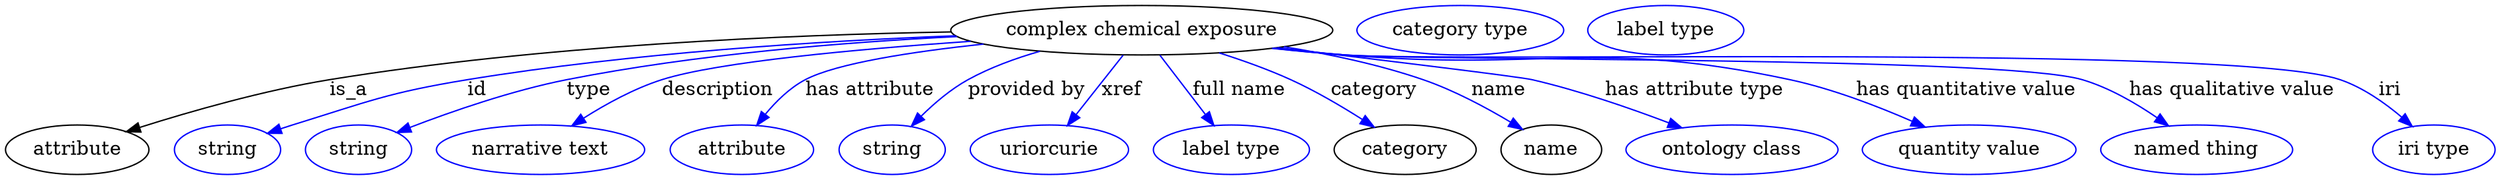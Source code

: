 digraph {
	graph [bb="0,0,1802.2,123"];
	node [label="\N"];
	"complex chemical exposure"	[height=0.5,
		label="complex chemical exposure",
		pos="821,105",
		width=3.8455];
	attribute	[height=0.5,
		pos="51.995,18",
		width=1.4443];
	"complex chemical exposure" -> attribute	[label=is_a,
		lp="253,61.5",
		pos="e,88.065,31.027 683.17,103.3 564.72,100.89 389.69,93.026 239,69 189.95,61.18 135.21,45.724 97.692,34.056"];
	id	[color=blue,
		height=0.5,
		label=string,
		pos="160,18",
		width=1.0652];
	"complex chemical exposure" -> id	[color=blue,
		label=id,
		lp="341,61.5",
		pos="e,189.38,29.714 685.85,100.97 587.67,97.144 451.91,88.508 334,69 286.72,61.179 234.05,44.941 199.17,33.085",
		style=solid];
	type	[color=blue,
		height=0.5,
		label=string,
		pos="255,18",
		width=1.0652];
	"complex chemical exposure" -> type	[color=blue,
		label=type,
		lp="422,61.5",
		pos="e,282.82,30.512 686.76,100.36 604.97,96.245 498.7,87.513 406,69 366.34,61.081 322.64,45.86 292.5,34.283",
		style=solid];
	description	[color=blue,
		height=0.5,
		label="narrative text",
		pos="387,18",
		width=2.0943];
	"complex chemical exposure" -> description	[color=blue,
		label=description,
		lp="514.5,61.5",
		pos="e,409.38,35.41 696.68,96.945 614.34,91.224 514.35,81.973 474,69 454.12,62.611 433.8,51.251 417.79,40.971",
		style=solid];
	"has attribute"	[color=blue,
		height=0.5,
		label=attribute,
		pos="532,18",
		width=1.4443];
	"complex chemical exposure" -> "has attribute"	[color=blue,
		label="has attribute",
		lp="624,61.5",
		pos="e,542.46,35.753 705.78,94.993 653.99,89.43 599.51,81.014 577,69 565.84,63.046 556.07,53.184 548.51,43.784",
		style=solid];
	"provided by"	[color=blue,
		height=0.5,
		label=string,
		pos="640,18",
		width=1.0652];
	"complex chemical exposure" -> "provided by"	[color=blue,
		label="provided by",
		lp="737.5,61.5",
		pos="e,653.9,35.117 747.1,89.659 729.39,84.571 711,77.832 695,69 682.52,62.111 670.56,51.857 661.01,42.425",
		style=solid];
	xref	[color=blue,
		height=0.5,
		label=uriorcurie,
		pos="754,18",
		width=1.5887];
	"complex chemical exposure" -> xref	[color=blue,
		label=xref,
		lp="806.5,61.5",
		pos="e,767.08,35.597 807.44,86.799 797.68,74.426 784.39,57.555 773.49,43.738",
		style=solid];
	"full name"	[color=blue,
		height=0.5,
		label="label type",
		pos="886,18",
		width=1.5707];
	"complex chemical exposure" -> "full name"	[color=blue,
		label="full name",
		lp="891.5,61.5",
		pos="e,873.3,35.597 834.15,86.799 843.61,74.426 856.51,57.555 867.08,43.738",
		style=solid];
	category	[height=0.5,
		pos="1012,18",
		width=1.4263];
	"complex chemical exposure" -> category	[color=blue,
		label=category,
		lp="989.5,61.5",
		pos="e,989.86,34.247 877.14,88.486 894.11,83.087 912.59,76.482 929,69 947.04,60.774 966.06,49.524 981.34,39.778",
		style=solid];
	name	[height=0.5,
		pos="1118,18",
		width=1.011];
	"complex chemical exposure" -> name	[color=blue,
		label=name,
		lp="1080,61.5",
		pos="e,1097.1,32.786 924.05,92.944 956.88,87.677 992.97,80.026 1025,69 1047.3,61.326 1070.6,48.746 1088.4,38.125",
		style=solid];
	"has attribute type"	[color=blue,
		height=0.5,
		label="ontology class",
		pos="1249,18",
		width=2.1304];
	"complex chemical exposure" -> "has attribute type"	[color=blue,
		label="has attribute type",
		lp="1222,61.5",
		pos="e,1212.7,33.903 919.4,92.322 997.43,82.985 1094.9,71.115 1104,69 1137.9,61.154 1174.9,48.301 1203.1,37.591",
		style=solid];
	"has quantitative value"	[color=blue,
		height=0.5,
		label="quantity value",
		pos="1421,18",
		width=2.1484];
	"complex chemical exposure" -> "has quantitative value"	[color=blue,
		label="has quantitative value",
		lp="1419,61.5",
		pos="e,1389.3,34.418 917.38,92.023 934.23,90.166 951.61,88.402 968,87 1111.2,74.736 1150.4,99.172 1291,69 1321.8,62.386 1355,49.544 1380.1,\
38.532",
		style=solid];
	"has qualitative value"	[color=blue,
		height=0.5,
		label="named thing",
		pos="1586,18",
		width=1.9318];
	"complex chemical exposure" -> "has qualitative value"	[color=blue,
		label="has qualitative value",
		lp="1611.5,61.5",
		pos="e,1565.6,35.387 916.17,91.847 933.4,89.974 951.21,88.251 968,87 1027.3,82.58 1446,85.889 1503,69 1522.4,63.25 1541.9,51.852 1557.1,\
41.39",
		style=solid];
	iri	[color=blue,
		height=0.5,
		label="iri type",
		pos="1758,18",
		width=1.2277];
	"complex chemical exposure" -> iri	[color=blue,
		label=iri,
		lp="1726,61.5",
		pos="e,1742.3,34.927 915.38,91.811 932.85,89.917 950.95,88.195 968,87 1048,81.385 1614.1,94.964 1690,69 1706.6,63.322 1722.6,52.013 1734.8,\
41.585",
		style=solid];
	"named thing_category"	[color=blue,
		height=0.5,
		label="category type",
		pos="1052,105",
		width=2.0762];
	attribute_name	[color=blue,
		height=0.5,
		label="label type",
		pos="1201,105",
		width=1.5707];
}
